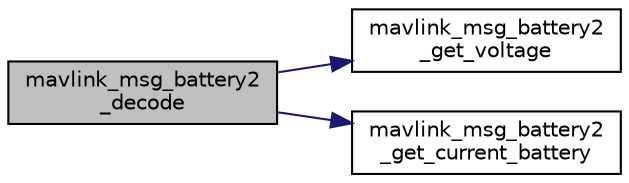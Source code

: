 digraph "mavlink_msg_battery2_decode"
{
 // INTERACTIVE_SVG=YES
  edge [fontname="Helvetica",fontsize="10",labelfontname="Helvetica",labelfontsize="10"];
  node [fontname="Helvetica",fontsize="10",shape=record];
  rankdir="LR";
  Node1 [label="mavlink_msg_battery2\l_decode",height=0.2,width=0.4,color="black", fillcolor="grey75", style="filled" fontcolor="black"];
  Node1 -> Node2 [color="midnightblue",fontsize="10",style="solid",fontname="Helvetica"];
  Node2 [label="mavlink_msg_battery2\l_get_voltage",height=0.2,width=0.4,color="black", fillcolor="white", style="filled",URL="$mavlink__msg__battery2_8h.html#abb37336feaa0d57be8491133108fbabc",tooltip="Send a battery2 message. "];
  Node1 -> Node3 [color="midnightblue",fontsize="10",style="solid",fontname="Helvetica"];
  Node3 [label="mavlink_msg_battery2\l_get_current_battery",height=0.2,width=0.4,color="black", fillcolor="white", style="filled",URL="$mavlink__msg__battery2_8h.html#a00bc2ac4e876121633b9145b8a0599a0",tooltip="Get field current_battery from battery2 message. "];
}
